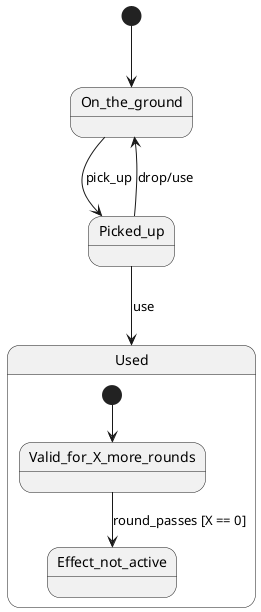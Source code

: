 @startuml
'https://plantuml.com/state-diagram
scale 350 width

@startuml
[*] --> On_the_ground
On_the_ground --> Picked_up : pick_up
Picked_up --> On_the_ground : drop/use
Picked_up --> Used : use
state Used {
 [*] --> Valid_for_X_more_rounds
 Valid_for_X_more_rounds --> Effect_not_active : round_passes [X == 0]


@enduml
